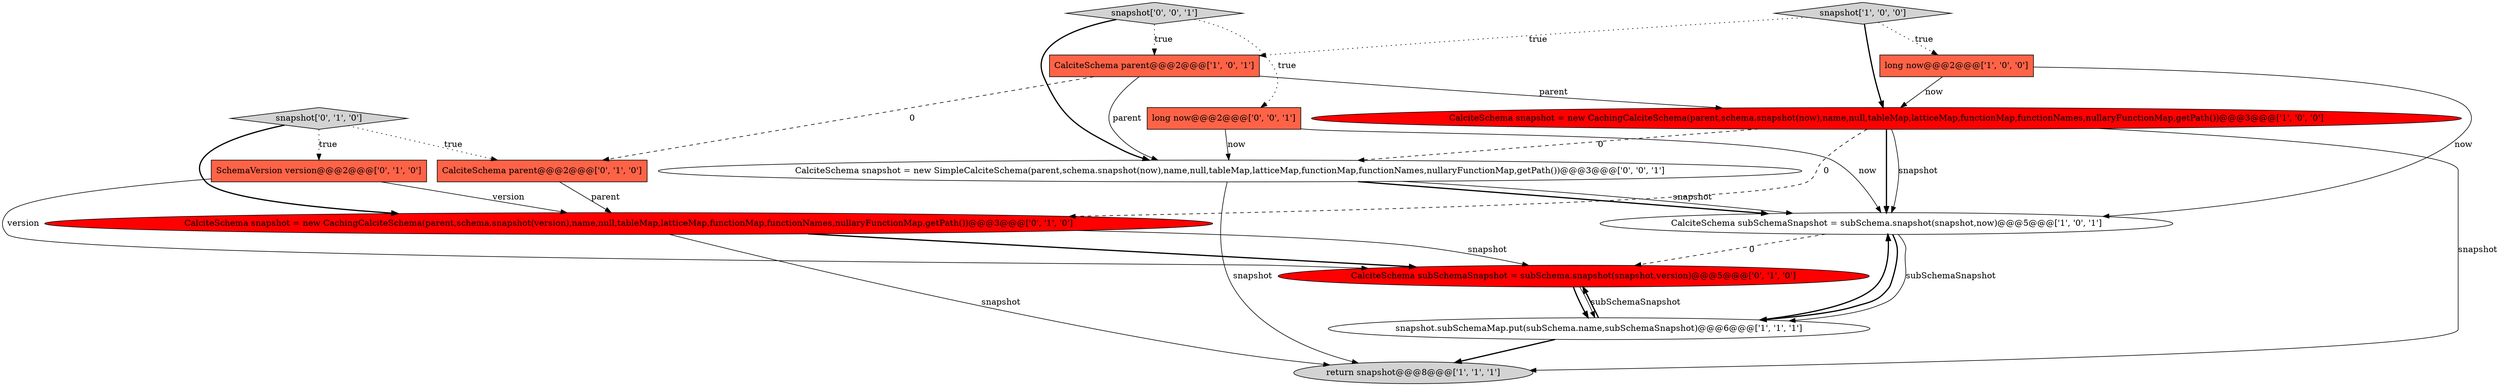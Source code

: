 digraph {
1 [style = filled, label = "CalciteSchema snapshot = new CachingCalciteSchema(parent,schema.snapshot(now),name,null,tableMap,latticeMap,functionMap,functionNames,nullaryFunctionMap,getPath())@@@3@@@['1', '0', '0']", fillcolor = red, shape = ellipse image = "AAA1AAABBB1BBB"];
6 [style = filled, label = "CalciteSchema subSchemaSnapshot = subSchema.snapshot(snapshot,now)@@@5@@@['1', '0', '1']", fillcolor = white, shape = ellipse image = "AAA0AAABBB1BBB"];
13 [style = filled, label = "snapshot['0', '0', '1']", fillcolor = lightgray, shape = diamond image = "AAA0AAABBB3BBB"];
10 [style = filled, label = "CalciteSchema parent@@@2@@@['0', '1', '0']", fillcolor = tomato, shape = box image = "AAA1AAABBB2BBB"];
2 [style = filled, label = "snapshot['1', '0', '0']", fillcolor = lightgray, shape = diamond image = "AAA0AAABBB1BBB"];
9 [style = filled, label = "CalciteSchema subSchemaSnapshot = subSchema.snapshot(snapshot,version)@@@5@@@['0', '1', '0']", fillcolor = red, shape = ellipse image = "AAA1AAABBB2BBB"];
3 [style = filled, label = "long now@@@2@@@['1', '0', '0']", fillcolor = tomato, shape = box image = "AAA0AAABBB1BBB"];
11 [style = filled, label = "snapshot['0', '1', '0']", fillcolor = lightgray, shape = diamond image = "AAA0AAABBB2BBB"];
7 [style = filled, label = "CalciteSchema snapshot = new CachingCalciteSchema(parent,schema.snapshot(version),name,null,tableMap,latticeMap,functionMap,functionNames,nullaryFunctionMap,getPath())@@@3@@@['0', '1', '0']", fillcolor = red, shape = ellipse image = "AAA1AAABBB2BBB"];
14 [style = filled, label = "long now@@@2@@@['0', '0', '1']", fillcolor = tomato, shape = box image = "AAA0AAABBB3BBB"];
0 [style = filled, label = "snapshot.subSchemaMap.put(subSchema.name,subSchemaSnapshot)@@@6@@@['1', '1', '1']", fillcolor = white, shape = ellipse image = "AAA0AAABBB1BBB"];
5 [style = filled, label = "return snapshot@@@8@@@['1', '1', '1']", fillcolor = lightgray, shape = ellipse image = "AAA0AAABBB1BBB"];
4 [style = filled, label = "CalciteSchema parent@@@2@@@['1', '0', '1']", fillcolor = tomato, shape = box image = "AAA0AAABBB1BBB"];
8 [style = filled, label = "SchemaVersion version@@@2@@@['0', '1', '0']", fillcolor = tomato, shape = box image = "AAA0AAABBB2BBB"];
12 [style = filled, label = "CalciteSchema snapshot = new SimpleCalciteSchema(parent,schema.snapshot(now),name,null,tableMap,latticeMap,functionMap,functionNames,nullaryFunctionMap,getPath())@@@3@@@['0', '0', '1']", fillcolor = white, shape = ellipse image = "AAA0AAABBB3BBB"];
2->3 [style = dotted, label="true"];
4->1 [style = solid, label="parent"];
0->9 [style = bold, label=""];
9->0 [style = bold, label=""];
12->5 [style = solid, label="snapshot"];
0->6 [style = bold, label=""];
2->1 [style = bold, label=""];
11->10 [style = dotted, label="true"];
6->9 [style = dashed, label="0"];
9->0 [style = solid, label="subSchemaSnapshot"];
7->9 [style = solid, label="snapshot"];
6->0 [style = bold, label=""];
12->6 [style = bold, label=""];
8->7 [style = solid, label="version"];
12->6 [style = solid, label="snapshot"];
3->6 [style = solid, label="now"];
7->9 [style = bold, label=""];
1->12 [style = dashed, label="0"];
1->6 [style = solid, label="snapshot"];
14->12 [style = solid, label="now"];
1->6 [style = bold, label=""];
13->12 [style = bold, label=""];
4->12 [style = solid, label="parent"];
6->0 [style = solid, label="subSchemaSnapshot"];
7->5 [style = solid, label="snapshot"];
2->4 [style = dotted, label="true"];
10->7 [style = solid, label="parent"];
11->8 [style = dotted, label="true"];
1->7 [style = dashed, label="0"];
4->10 [style = dashed, label="0"];
13->14 [style = dotted, label="true"];
8->9 [style = solid, label="version"];
1->5 [style = solid, label="snapshot"];
11->7 [style = bold, label=""];
13->4 [style = dotted, label="true"];
3->1 [style = solid, label="now"];
0->5 [style = bold, label=""];
14->6 [style = solid, label="now"];
}
